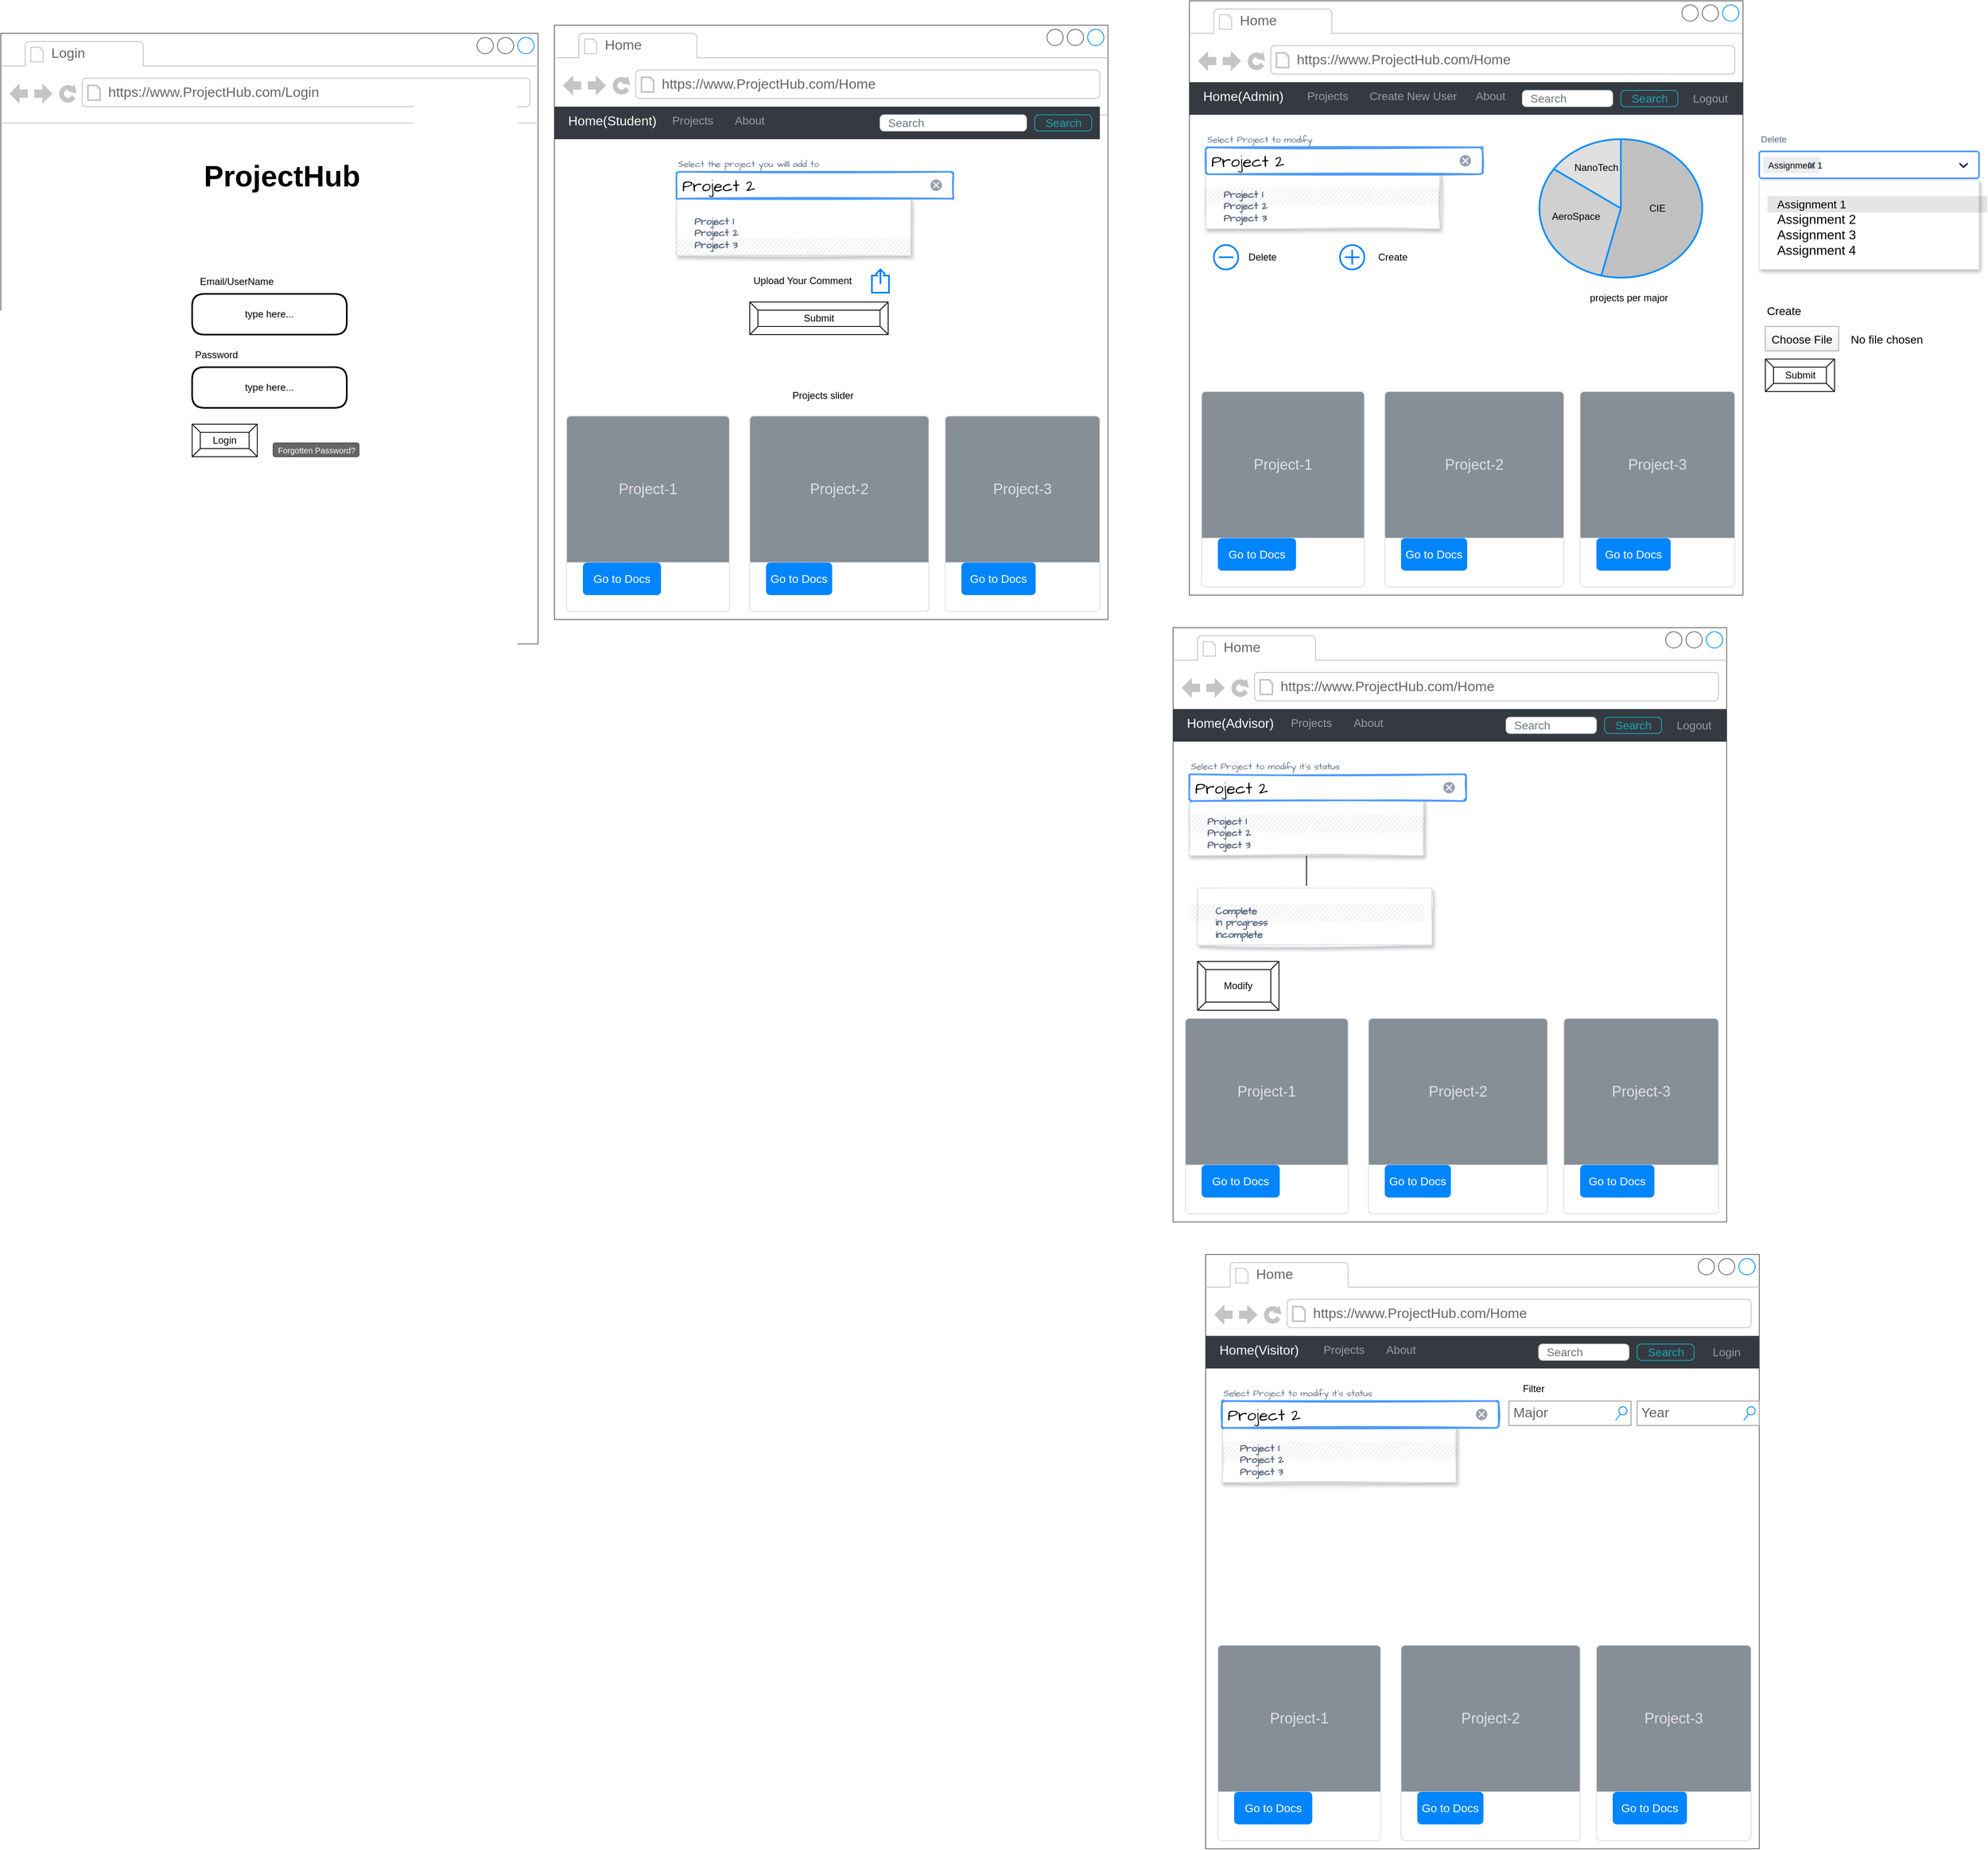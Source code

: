 <mxfile version="24.7.17">
  <diagram name="Page-1" id="FNET87YD45KoqOdpK1eA">
    <mxGraphModel dx="4590" dy="4380" grid="1" gridSize="10" guides="1" tooltips="1" connect="1" arrows="1" fold="1" page="1" pageScale="1" pageWidth="850" pageHeight="1100" math="0" shadow="0">
      <root>
        <mxCell id="0" />
        <mxCell id="1" parent="0" />
        <mxCell id="zHDnDTDPrJPbukV9H9nl-15" value="" style="strokeWidth=1;shadow=0;dashed=0;align=center;html=1;shape=mxgraph.mockup.containers.browserWindow;rSize=0;strokeColor=#666666;strokeColor2=#008cff;strokeColor3=#c4c4c4;mainText=,;recursiveResize=0;" vertex="1" parent="1">
          <mxGeometry x="190" y="130" width="660" height="750" as="geometry" />
        </mxCell>
        <mxCell id="zHDnDTDPrJPbukV9H9nl-16" value="Login" style="strokeWidth=1;shadow=0;dashed=0;align=center;html=1;shape=mxgraph.mockup.containers.anchor;fontSize=17;fontColor=#666666;align=left;whiteSpace=wrap;" vertex="1" parent="zHDnDTDPrJPbukV9H9nl-15">
          <mxGeometry x="60" y="12" width="110" height="26" as="geometry" />
        </mxCell>
        <mxCell id="zHDnDTDPrJPbukV9H9nl-17" value="https://www.ProjectHub.com/Login" style="strokeWidth=1;shadow=0;dashed=0;align=center;html=1;shape=mxgraph.mockup.containers.anchor;rSize=0;fontSize=17;fontColor=#666666;align=left;" vertex="1" parent="zHDnDTDPrJPbukV9H9nl-15">
          <mxGeometry x="130" y="60" width="250" height="26" as="geometry" />
        </mxCell>
        <mxCell id="zHDnDTDPrJPbukV9H9nl-22" value="type here..." style="html=1;strokeWidth=2;shape=manualInput;whiteSpace=wrap;rounded=1;size=0;arcSize=30;" vertex="1" parent="zHDnDTDPrJPbukV9H9nl-15">
          <mxGeometry x="235" y="320" width="190" height="50" as="geometry" />
        </mxCell>
        <mxCell id="zHDnDTDPrJPbukV9H9nl-23" value="&lt;font style=&quot;font-size: 36px;&quot;&gt;ProjectHub&lt;/font&gt;" style="text;strokeColor=none;fillColor=none;html=1;fontSize=24;fontStyle=1;verticalAlign=middle;align=center;" vertex="1" parent="zHDnDTDPrJPbukV9H9nl-15">
          <mxGeometry x="250" y="150" width="190" height="50" as="geometry" />
        </mxCell>
        <mxCell id="zHDnDTDPrJPbukV9H9nl-24" value="type here..." style="html=1;strokeWidth=2;shape=manualInput;whiteSpace=wrap;rounded=1;size=0;arcSize=30;" vertex="1" parent="zHDnDTDPrJPbukV9H9nl-15">
          <mxGeometry x="235" y="410" width="190" height="50" as="geometry" />
        </mxCell>
        <mxCell id="zHDnDTDPrJPbukV9H9nl-25" value="Email/UserName" style="text;html=1;align=center;verticalAlign=middle;whiteSpace=wrap;rounded=0;" vertex="1" parent="zHDnDTDPrJPbukV9H9nl-15">
          <mxGeometry x="260" y="290" width="60" height="30" as="geometry" />
        </mxCell>
        <mxCell id="zHDnDTDPrJPbukV9H9nl-26" value="Password" style="text;html=1;align=center;verticalAlign=middle;whiteSpace=wrap;rounded=0;" vertex="1" parent="zHDnDTDPrJPbukV9H9nl-15">
          <mxGeometry x="235" y="380" width="60" height="30" as="geometry" />
        </mxCell>
        <mxCell id="zHDnDTDPrJPbukV9H9nl-11" value="Login" style="labelPosition=center;verticalLabelPosition=middle;align=center;html=1;shape=mxgraph.basic.button;dx=10;whiteSpace=wrap;" vertex="1" parent="zHDnDTDPrJPbukV9H9nl-15">
          <mxGeometry x="235" y="480" width="80" height="40" as="geometry" />
        </mxCell>
        <mxCell id="zHDnDTDPrJPbukV9H9nl-30" value="Forgotten Password?" style="rounded=1;html=1;shadow=0;dashed=0;whiteSpace=wrap;fontSize=10;fillColor=#666666;align=center;strokeColor=#4D4D4D;fontColor=#ffffff;" vertex="1" parent="zHDnDTDPrJPbukV9H9nl-15">
          <mxGeometry x="334.5" y="503.12" width="105.5" height="16.88" as="geometry" />
        </mxCell>
        <mxCell id="zHDnDTDPrJPbukV9H9nl-35" value="" style="strokeWidth=1;shadow=0;dashed=0;align=center;html=1;shape=mxgraph.mockup.containers.browserWindow;rSize=0;strokeColor=#666666;strokeColor2=#008cff;strokeColor3=#c4c4c4;mainText=,;recursiveResize=0;" vertex="1" parent="1">
          <mxGeometry x="870" y="120" width="680" height="730" as="geometry" />
        </mxCell>
        <mxCell id="zHDnDTDPrJPbukV9H9nl-36" value="Home" style="strokeWidth=1;shadow=0;dashed=0;align=center;html=1;shape=mxgraph.mockup.containers.anchor;fontSize=17;fontColor=#666666;align=left;whiteSpace=wrap;" vertex="1" parent="zHDnDTDPrJPbukV9H9nl-35">
          <mxGeometry x="60" y="12" width="110" height="26" as="geometry" />
        </mxCell>
        <mxCell id="zHDnDTDPrJPbukV9H9nl-37" value="https://www.ProjectHub.com/Home" style="strokeWidth=1;shadow=0;dashed=0;align=center;html=1;shape=mxgraph.mockup.containers.anchor;rSize=0;fontSize=17;fontColor=#666666;align=left;" vertex="1" parent="zHDnDTDPrJPbukV9H9nl-35">
          <mxGeometry x="130" y="60" width="250" height="26" as="geometry" />
        </mxCell>
        <mxCell id="zHDnDTDPrJPbukV9H9nl-38" value="" style="html=1;shadow=0;dashed=0;fillColor=#343A40;strokeColor=none;fontSize=16;fontColor=#ffffff;align=left;spacing=15;" vertex="1" parent="zHDnDTDPrJPbukV9H9nl-35">
          <mxGeometry y="100" width="670" height="40" as="geometry" />
        </mxCell>
        <mxCell id="zHDnDTDPrJPbukV9H9nl-39" value="" style="swimlane;shape=mxgraph.bootstrap.anchor;strokeColor=none;fillColor=none;fontColor=#0085FC;fontStyle=0;childLayout=stackLayout;horizontal=0;startSize=0;horizontalStack=1;resizeParent=1;resizeParentMax=0;resizeLast=0;collapsible=0;marginBottom=0;whiteSpace=wrap;html=1;resizeWidth=0;" vertex="1" parent="zHDnDTDPrJPbukV9H9nl-38">
          <mxGeometry y="6.667" width="270" height="20" as="geometry" />
        </mxCell>
        <mxCell id="zHDnDTDPrJPbukV9H9nl-40" value="Home(Student)" style="text;strokeColor=none;align=left;verticalAlign=middle;spacingLeft=15;spacingRight=10;points=[[0,0.5],[1,0.5]];portConstraint=eastwest;rotatable=0;whiteSpace=wrap;html=1;fillColor=none;fontColor=#ffffff;fontSize=16;" vertex="1" parent="zHDnDTDPrJPbukV9H9nl-39">
          <mxGeometry width="130" height="20" as="geometry" />
        </mxCell>
        <mxCell id="zHDnDTDPrJPbukV9H9nl-42" value="Projects" style="text;strokeColor=none;align=center;verticalAlign=middle;spacingLeft=10;spacingRight=10;points=[[0,0.5],[1,0.5]];portConstraint=eastwest;rotatable=0;whiteSpace=wrap;html=1;fillColor=none;fontColor=#9A9DA0;fontSize=14;" vertex="1" parent="zHDnDTDPrJPbukV9H9nl-39">
          <mxGeometry x="130" width="80" height="20" as="geometry" />
        </mxCell>
        <mxCell id="zHDnDTDPrJPbukV9H9nl-44" value="About" style="text;strokeColor=none;align=center;verticalAlign=middle;spacingLeft=10;spacingRight=10;points=[[0,0.5],[1,0.5]];portConstraint=eastwest;rotatable=0;whiteSpace=wrap;html=1;fillColor=none;fontColor=#9A9DA0;fontSize=14;" vertex="1" parent="zHDnDTDPrJPbukV9H9nl-39">
          <mxGeometry x="210" width="60" height="20" as="geometry" />
        </mxCell>
        <mxCell id="zHDnDTDPrJPbukV9H9nl-45" value="Search" style="html=1;shadow=0;dashed=0;shape=mxgraph.bootstrap.rrect;rSize=5;fontSize=14;fontColor=#1CA5B8;strokeColor=#1CA5B8;fillColor=none;" vertex="1" parent="zHDnDTDPrJPbukV9H9nl-38">
          <mxGeometry x="1" width="70" height="20" relative="1" as="geometry">
            <mxPoint x="-80" y="10" as="offset" />
          </mxGeometry>
        </mxCell>
        <mxCell id="zHDnDTDPrJPbukV9H9nl-46" value="Search" style="html=1;shadow=0;dashed=0;shape=mxgraph.bootstrap.rrect;rSize=5;fontSize=14;fontColor=#6C767D;strokeColor=#CED4DA;fillColor=#ffffff;align=left;spacing=10;" vertex="1" parent="zHDnDTDPrJPbukV9H9nl-38">
          <mxGeometry x="1" width="180" height="20" relative="1" as="geometry">
            <mxPoint x="-270" y="10" as="offset" />
          </mxGeometry>
        </mxCell>
        <mxCell id="zHDnDTDPrJPbukV9H9nl-49" value="&lt;b&gt;&lt;font style=&quot;font-size: 20px&quot;&gt;Card title&lt;/font&gt;&lt;/b&gt;&lt;br style=&quot;font-size: 14px&quot;&gt;&lt;br style=&quot;font-size: 14px&quot;&gt;Some quick example text to build on the card title and make up the bulk of the card&#39;s content." style="html=1;shadow=0;dashed=0;shape=mxgraph.bootstrap.rrect;rSize=5;strokeColor=#DFDFDF;html=1;whiteSpace=wrap;fillColor=#ffffff;fontColor=#000000;verticalAlign=bottom;align=left;spacing=20;spacingBottom=50;fontSize=14;" vertex="1" parent="zHDnDTDPrJPbukV9H9nl-35">
          <mxGeometry x="15" y="480" width="200" height="240" as="geometry" />
        </mxCell>
        <mxCell id="zHDnDTDPrJPbukV9H9nl-50" value="Project-1" style="html=1;shadow=0;dashed=0;shape=mxgraph.bootstrap.topButton;rSize=5;perimeter=none;whiteSpace=wrap;fillColor=#868E96;strokeColor=#DFDFDF;fontColor=#DEE2E6;resizeWidth=1;fontSize=18;" vertex="1" parent="zHDnDTDPrJPbukV9H9nl-49">
          <mxGeometry width="200" height="180" relative="1" as="geometry" />
        </mxCell>
        <mxCell id="zHDnDTDPrJPbukV9H9nl-51" value="Go to Docs" style="html=1;shadow=0;dashed=0;shape=mxgraph.bootstrap.rrect;rSize=5;perimeter=none;whiteSpace=wrap;fillColor=#0085FC;strokeColor=none;fontColor=#ffffff;resizeWidth=1;fontSize=14;" vertex="1" parent="zHDnDTDPrJPbukV9H9nl-49">
          <mxGeometry y="1" width="96.0" height="40" relative="1" as="geometry">
            <mxPoint x="20" y="-60" as="offset" />
          </mxGeometry>
        </mxCell>
        <mxCell id="zHDnDTDPrJPbukV9H9nl-52" value="&lt;b&gt;&lt;font style=&quot;font-size: 20px&quot;&gt;Card title&lt;/font&gt;&lt;/b&gt;&lt;br style=&quot;font-size: 14px&quot;&gt;&lt;br style=&quot;font-size: 14px&quot;&gt;Some quick example text to build on the card title and make up the bulk of the card&#39;s content." style="html=1;shadow=0;dashed=0;shape=mxgraph.bootstrap.rrect;rSize=5;strokeColor=#DFDFDF;html=1;whiteSpace=wrap;fillColor=#ffffff;fontColor=#000000;verticalAlign=bottom;align=left;spacing=20;spacingBottom=50;fontSize=14;" vertex="1" parent="zHDnDTDPrJPbukV9H9nl-35">
          <mxGeometry x="240" y="480" width="220" height="240" as="geometry" />
        </mxCell>
        <mxCell id="zHDnDTDPrJPbukV9H9nl-53" value="Project-2" style="html=1;shadow=0;dashed=0;shape=mxgraph.bootstrap.topButton;rSize=5;perimeter=none;whiteSpace=wrap;fillColor=#868E96;strokeColor=#DFDFDF;fontColor=#DEE2E6;resizeWidth=1;fontSize=18;" vertex="1" parent="zHDnDTDPrJPbukV9H9nl-52">
          <mxGeometry width="220" height="180" relative="1" as="geometry" />
        </mxCell>
        <mxCell id="zHDnDTDPrJPbukV9H9nl-54" value="Go to Docs" style="html=1;shadow=0;dashed=0;shape=mxgraph.bootstrap.rrect;rSize=5;perimeter=none;whiteSpace=wrap;fillColor=#0085FC;strokeColor=none;fontColor=#ffffff;resizeWidth=1;fontSize=14;" vertex="1" parent="zHDnDTDPrJPbukV9H9nl-52">
          <mxGeometry y="1" width="81.231" height="40" relative="1" as="geometry">
            <mxPoint x="20" y="-60" as="offset" />
          </mxGeometry>
        </mxCell>
        <mxCell id="zHDnDTDPrJPbukV9H9nl-55" value="&lt;b&gt;&lt;font style=&quot;font-size: 20px&quot;&gt;Card title&lt;/font&gt;&lt;/b&gt;&lt;br style=&quot;font-size: 14px&quot;&gt;&lt;br style=&quot;font-size: 14px&quot;&gt;Some quick example text to build on the card title and make up the bulk of the card&#39;s content." style="html=1;shadow=0;dashed=0;shape=mxgraph.bootstrap.rrect;rSize=5;strokeColor=#DFDFDF;html=1;whiteSpace=wrap;fillColor=#ffffff;fontColor=#000000;verticalAlign=bottom;align=left;spacing=20;spacingBottom=50;fontSize=14;" vertex="1" parent="zHDnDTDPrJPbukV9H9nl-35">
          <mxGeometry x="480" y="480" width="190" height="240" as="geometry" />
        </mxCell>
        <mxCell id="zHDnDTDPrJPbukV9H9nl-56" value="Project-3" style="html=1;shadow=0;dashed=0;shape=mxgraph.bootstrap.topButton;rSize=5;perimeter=none;whiteSpace=wrap;fillColor=#868E96;strokeColor=#DFDFDF;fontColor=#DEE2E6;resizeWidth=1;fontSize=18;" vertex="1" parent="zHDnDTDPrJPbukV9H9nl-55">
          <mxGeometry width="190" height="180" relative="1" as="geometry" />
        </mxCell>
        <mxCell id="zHDnDTDPrJPbukV9H9nl-57" value="Go to Docs" style="html=1;shadow=0;dashed=0;shape=mxgraph.bootstrap.rrect;rSize=5;perimeter=none;whiteSpace=wrap;fillColor=#0085FC;strokeColor=none;fontColor=#ffffff;resizeWidth=1;fontSize=14;" vertex="1" parent="zHDnDTDPrJPbukV9H9nl-55">
          <mxGeometry y="1" width="91.2" height="40" relative="1" as="geometry">
            <mxPoint x="20" y="-60" as="offset" />
          </mxGeometry>
        </mxCell>
        <mxCell id="zHDnDTDPrJPbukV9H9nl-58" value="" style="html=1;verticalLabelPosition=bottom;align=center;labelBackgroundColor=#ffffff;verticalAlign=top;strokeWidth=2;strokeColor=#0080F0;shadow=0;dashed=0;shape=mxgraph.ios7.icons.share;" vertex="1" parent="zHDnDTDPrJPbukV9H9nl-35">
          <mxGeometry x="390" y="300" width="21" height="28.5" as="geometry" />
        </mxCell>
        <mxCell id="zHDnDTDPrJPbukV9H9nl-59" value="Upload Your Comment" style="text;html=1;align=center;verticalAlign=middle;whiteSpace=wrap;rounded=0;" vertex="1" parent="zHDnDTDPrJPbukV9H9nl-35">
          <mxGeometry x="240" y="294.25" width="130" height="40" as="geometry" />
        </mxCell>
        <mxCell id="zHDnDTDPrJPbukV9H9nl-62" value="Submit" style="labelPosition=center;verticalLabelPosition=middle;align=center;html=1;shape=mxgraph.basic.button;dx=10;whiteSpace=wrap;" vertex="1" parent="zHDnDTDPrJPbukV9H9nl-35">
          <mxGeometry x="240" y="340" width="170" height="40" as="geometry" />
        </mxCell>
        <mxCell id="zHDnDTDPrJPbukV9H9nl-74" value="&lt;font color=&quot;#596780&quot;&gt;&lt;b&gt;Project 1&lt;/b&gt;&lt;/font&gt;&lt;div&gt;&lt;div&gt;&lt;/div&gt;&lt;/div&gt;&lt;div&gt;&lt;font color=&quot;#596780&quot;&gt;&lt;b&gt;Project 2&lt;/b&gt;&lt;/font&gt;&lt;/div&gt;&lt;div&gt;&lt;font color=&quot;#596780&quot;&gt;&lt;b&gt;Project 3&lt;/b&gt;&lt;/font&gt;&lt;/div&gt;&lt;div&gt;&lt;font color=&quot;#596780&quot;&gt;&lt;b&gt;&lt;br&gt;&lt;/b&gt;&lt;/font&gt;&lt;/div&gt;" style="html=1;rounded=1;fillColor=#ffffff;strokeColor=#DFE1E5;fontSize=12;align=left;fontColor=#000000;shadow=1;arcSize=1;whiteSpace=wrap;spacing=2;verticalAlign=top;fontStyle=0;spacingLeft=20;spacingTop=15;sketch=1;hachureGap=4;pointerEvents=0;fontFamily=Architects Daughter;fontSource=https%3A%2F%2Ffonts.googleapis.com%2Fcss%3Ffamily%3DArchitects%2BDaughter;" vertex="1" parent="zHDnDTDPrJPbukV9H9nl-35">
          <mxGeometry x="149.998" y="213" width="287.692" height="70" as="geometry" />
        </mxCell>
        <mxCell id="zHDnDTDPrJPbukV9H9nl-75" value="" style="rounded=0;fillColor=#000000;strokeColor=none;html=1;opacity=10;resizeWidth=1;sketch=1;hachureGap=4;pointerEvents=0;fontFamily=Architects Daughter;fontSource=https%3A%2F%2Ffonts.googleapis.com%2Fcss%3Ffamily%3DArchitects%2BDaughter;fontSize=20;" vertex="1" parent="zHDnDTDPrJPbukV9H9nl-74">
          <mxGeometry width="287.692" height="20" relative="1" as="geometry">
            <mxPoint y="49" as="offset" />
          </mxGeometry>
        </mxCell>
        <mxCell id="zHDnDTDPrJPbukV9H9nl-72" value="Project 2" style="rounded=1;arcSize=9;fillColor=#ffffff;strokeColor=#4C9AFF;html=1;strokeWidth=2;spacingLeft=5;fontColor=#000000;align=left;sketch=1;hachureGap=4;pointerEvents=0;fontFamily=Architects Daughter;fontSource=https%3A%2F%2Ffonts.googleapis.com%2Fcss%3Ffamily%3DArchitects%2BDaughter;fontSize=20;" vertex="1" parent="zHDnDTDPrJPbukV9H9nl-35">
          <mxGeometry x="150" y="180" width="340" height="33" as="geometry" />
        </mxCell>
        <mxCell id="zHDnDTDPrJPbukV9H9nl-73" value="" style="html=1;shadow=0;dashed=0;shape=mxgraph.atlassian.close;fillColor=#97A0AF;strokeColor=none;sketch=0;hachureGap=4;pointerEvents=0;fontFamily=Architects Daughter;fontSource=https%3A%2F%2Ffonts.googleapis.com%2Fcss%3Ffamily%3DArchitects%2BDaughter;fontSize=20;" vertex="1" parent="zHDnDTDPrJPbukV9H9nl-72">
          <mxGeometry x="1" y="0.5" width="14" height="14" relative="1" as="geometry">
            <mxPoint x="-28" y="-7" as="offset" />
          </mxGeometry>
        </mxCell>
        <mxCell id="zHDnDTDPrJPbukV9H9nl-71" value="Select the project you willl add to" style="html=1;fillColor=none;strokeColor=none;fontSize=11;align=left;fontColor=#596780;whiteSpace=wrap;sketch=1;hachureGap=4;pointerEvents=0;fontFamily=Architects Daughter;fontSource=https%3A%2F%2Ffonts.googleapis.com%2Fcss%3Ffamily%3DArchitects%2BDaughter;" vertex="1" parent="zHDnDTDPrJPbukV9H9nl-35">
          <mxGeometry x="150" y="160" width="200" height="20" as="geometry" />
        </mxCell>
        <mxCell id="zHDnDTDPrJPbukV9H9nl-103" value="Projects slider" style="text;html=1;align=center;verticalAlign=middle;whiteSpace=wrap;rounded=0;" vertex="1" parent="zHDnDTDPrJPbukV9H9nl-35">
          <mxGeometry x="240" y="440" width="180" height="30" as="geometry" />
        </mxCell>
        <mxCell id="zHDnDTDPrJPbukV9H9nl-76" value="" style="strokeWidth=1;shadow=0;dashed=0;align=center;html=1;shape=mxgraph.mockup.containers.browserWindow;rSize=0;strokeColor=#666666;strokeColor2=#008cff;strokeColor3=#c4c4c4;mainText=,;recursiveResize=0;" vertex="1" parent="1">
          <mxGeometry x="1650" y="90" width="680" height="730" as="geometry" />
        </mxCell>
        <mxCell id="zHDnDTDPrJPbukV9H9nl-77" value="Home" style="strokeWidth=1;shadow=0;dashed=0;align=center;html=1;shape=mxgraph.mockup.containers.anchor;fontSize=17;fontColor=#666666;align=left;whiteSpace=wrap;" vertex="1" parent="zHDnDTDPrJPbukV9H9nl-76">
          <mxGeometry x="60" y="12" width="110" height="26" as="geometry" />
        </mxCell>
        <mxCell id="zHDnDTDPrJPbukV9H9nl-78" value="https://www.ProjectHub.com/Home" style="strokeWidth=1;shadow=0;dashed=0;align=center;html=1;shape=mxgraph.mockup.containers.anchor;rSize=0;fontSize=17;fontColor=#666666;align=left;" vertex="1" parent="zHDnDTDPrJPbukV9H9nl-76">
          <mxGeometry x="130" y="60" width="250" height="26" as="geometry" />
        </mxCell>
        <mxCell id="zHDnDTDPrJPbukV9H9nl-79" value="" style="html=1;shadow=0;dashed=0;fillColor=#343A40;strokeColor=none;fontSize=16;fontColor=#ffffff;align=left;spacing=15;" vertex="1" parent="zHDnDTDPrJPbukV9H9nl-76">
          <mxGeometry y="100" width="680" height="40" as="geometry" />
        </mxCell>
        <mxCell id="zHDnDTDPrJPbukV9H9nl-80" value="" style="swimlane;shape=mxgraph.bootstrap.anchor;strokeColor=none;fillColor=none;fontColor=#0085FC;fontStyle=0;childLayout=stackLayout;horizontal=0;startSize=0;horizontalStack=1;resizeParent=1;resizeParentMax=0;resizeLast=0;collapsible=0;marginBottom=0;whiteSpace=wrap;html=1;resizeWidth=0;" vertex="1" parent="zHDnDTDPrJPbukV9H9nl-79">
          <mxGeometry y="6.67" width="400" height="20" as="geometry" />
        </mxCell>
        <mxCell id="zHDnDTDPrJPbukV9H9nl-81" value="Home(Admin)" style="text;strokeColor=none;align=left;verticalAlign=middle;spacingLeft=15;spacingRight=10;points=[[0,0.5],[1,0.5]];portConstraint=eastwest;rotatable=0;whiteSpace=wrap;html=1;fillColor=none;fontColor=#ffffff;fontSize=16;" vertex="1" parent="zHDnDTDPrJPbukV9H9nl-80">
          <mxGeometry width="130" height="20" as="geometry" />
        </mxCell>
        <mxCell id="zHDnDTDPrJPbukV9H9nl-82" value="Projects" style="text;strokeColor=none;align=center;verticalAlign=middle;spacingLeft=10;spacingRight=10;points=[[0,0.5],[1,0.5]];portConstraint=eastwest;rotatable=0;whiteSpace=wrap;html=1;fillColor=none;fontColor=#9A9DA0;fontSize=14;" vertex="1" parent="zHDnDTDPrJPbukV9H9nl-80">
          <mxGeometry x="130" width="80" height="20" as="geometry" />
        </mxCell>
        <mxCell id="zHDnDTDPrJPbukV9H9nl-83" value="Create New User" style="text;strokeColor=none;align=center;verticalAlign=middle;spacingLeft=10;spacingRight=10;points=[[0,0.5],[1,0.5]];portConstraint=eastwest;rotatable=0;whiteSpace=wrap;html=1;fillColor=none;fontColor=#9A9DA0;fontSize=14;" vertex="1" parent="zHDnDTDPrJPbukV9H9nl-80">
          <mxGeometry x="210" width="130" height="20" as="geometry" />
        </mxCell>
        <mxCell id="zHDnDTDPrJPbukV9H9nl-110" value="About" style="text;strokeColor=none;align=center;verticalAlign=middle;spacingLeft=10;spacingRight=10;points=[[0,0.5],[1,0.5]];portConstraint=eastwest;rotatable=0;whiteSpace=wrap;html=1;fillColor=none;fontColor=#9A9DA0;fontSize=14;" vertex="1" parent="zHDnDTDPrJPbukV9H9nl-80">
          <mxGeometry x="340" width="60" height="20" as="geometry" />
        </mxCell>
        <mxCell id="zHDnDTDPrJPbukV9H9nl-85" value="Search" style="html=1;shadow=0;dashed=0;shape=mxgraph.bootstrap.rrect;rSize=5;fontSize=14;fontColor=#6C767D;strokeColor=#CED4DA;fillColor=#ffffff;align=left;spacing=10;" vertex="1" parent="zHDnDTDPrJPbukV9H9nl-79">
          <mxGeometry x="1" width="111" height="20" relative="1" as="geometry">
            <mxPoint x="-271" y="10" as="offset" />
          </mxGeometry>
        </mxCell>
        <mxCell id="zHDnDTDPrJPbukV9H9nl-104" value="Logout" style="text;strokeColor=none;align=center;verticalAlign=middle;spacingLeft=10;spacingRight=10;points=[[0,0.5],[1,0.5]];portConstraint=eastwest;rotatable=0;whiteSpace=wrap;html=1;fillColor=none;fontColor=#9A9DA0;fontSize=14;" vertex="1" parent="zHDnDTDPrJPbukV9H9nl-79">
          <mxGeometry x="610" y="9.997" width="60" height="20" as="geometry" />
        </mxCell>
        <mxCell id="zHDnDTDPrJPbukV9H9nl-84" value="Search" style="html=1;shadow=0;dashed=0;shape=mxgraph.bootstrap.rrect;rSize=5;fontSize=14;fontColor=#1CA5B8;strokeColor=#1CA5B8;fillColor=none;" vertex="1" parent="zHDnDTDPrJPbukV9H9nl-79">
          <mxGeometry x="1" width="70" height="20" relative="1" as="geometry">
            <mxPoint x="-150" y="10" as="offset" />
          </mxGeometry>
        </mxCell>
        <mxCell id="zHDnDTDPrJPbukV9H9nl-86" value="&lt;b&gt;&lt;font style=&quot;font-size: 20px&quot;&gt;Card title&lt;/font&gt;&lt;/b&gt;&lt;br style=&quot;font-size: 14px&quot;&gt;&lt;br style=&quot;font-size: 14px&quot;&gt;Some quick example text to build on the card title and make up the bulk of the card&#39;s content." style="html=1;shadow=0;dashed=0;shape=mxgraph.bootstrap.rrect;rSize=5;strokeColor=#DFDFDF;html=1;whiteSpace=wrap;fillColor=#ffffff;fontColor=#000000;verticalAlign=bottom;align=left;spacing=20;spacingBottom=50;fontSize=14;" vertex="1" parent="zHDnDTDPrJPbukV9H9nl-76">
          <mxGeometry x="15" y="480" width="200" height="240" as="geometry" />
        </mxCell>
        <mxCell id="zHDnDTDPrJPbukV9H9nl-87" value="Project-1" style="html=1;shadow=0;dashed=0;shape=mxgraph.bootstrap.topButton;rSize=5;perimeter=none;whiteSpace=wrap;fillColor=#868E96;strokeColor=#DFDFDF;fontColor=#DEE2E6;resizeWidth=1;fontSize=18;" vertex="1" parent="zHDnDTDPrJPbukV9H9nl-86">
          <mxGeometry width="200" height="180" relative="1" as="geometry" />
        </mxCell>
        <mxCell id="zHDnDTDPrJPbukV9H9nl-88" value="Go to Docs" style="html=1;shadow=0;dashed=0;shape=mxgraph.bootstrap.rrect;rSize=5;perimeter=none;whiteSpace=wrap;fillColor=#0085FC;strokeColor=none;fontColor=#ffffff;resizeWidth=1;fontSize=14;" vertex="1" parent="zHDnDTDPrJPbukV9H9nl-86">
          <mxGeometry y="1" width="96.0" height="40" relative="1" as="geometry">
            <mxPoint x="20" y="-60" as="offset" />
          </mxGeometry>
        </mxCell>
        <mxCell id="zHDnDTDPrJPbukV9H9nl-89" value="&lt;b&gt;&lt;font style=&quot;font-size: 20px&quot;&gt;Card title&lt;/font&gt;&lt;/b&gt;&lt;br style=&quot;font-size: 14px&quot;&gt;&lt;br style=&quot;font-size: 14px&quot;&gt;Some quick example text to build on the card title and make up the bulk of the card&#39;s content." style="html=1;shadow=0;dashed=0;shape=mxgraph.bootstrap.rrect;rSize=5;strokeColor=#DFDFDF;html=1;whiteSpace=wrap;fillColor=#ffffff;fontColor=#000000;verticalAlign=bottom;align=left;spacing=20;spacingBottom=50;fontSize=14;" vertex="1" parent="zHDnDTDPrJPbukV9H9nl-76">
          <mxGeometry x="240" y="480" width="220" height="240" as="geometry" />
        </mxCell>
        <mxCell id="zHDnDTDPrJPbukV9H9nl-90" value="Project-2" style="html=1;shadow=0;dashed=0;shape=mxgraph.bootstrap.topButton;rSize=5;perimeter=none;whiteSpace=wrap;fillColor=#868E96;strokeColor=#DFDFDF;fontColor=#DEE2E6;resizeWidth=1;fontSize=18;" vertex="1" parent="zHDnDTDPrJPbukV9H9nl-89">
          <mxGeometry width="220" height="180" relative="1" as="geometry" />
        </mxCell>
        <mxCell id="zHDnDTDPrJPbukV9H9nl-91" value="Go to Docs" style="html=1;shadow=0;dashed=0;shape=mxgraph.bootstrap.rrect;rSize=5;perimeter=none;whiteSpace=wrap;fillColor=#0085FC;strokeColor=none;fontColor=#ffffff;resizeWidth=1;fontSize=14;" vertex="1" parent="zHDnDTDPrJPbukV9H9nl-89">
          <mxGeometry y="1" width="81.231" height="40" relative="1" as="geometry">
            <mxPoint x="20" y="-60" as="offset" />
          </mxGeometry>
        </mxCell>
        <mxCell id="zHDnDTDPrJPbukV9H9nl-92" value="&lt;b&gt;&lt;font style=&quot;font-size: 20px&quot;&gt;Card title&lt;/font&gt;&lt;/b&gt;&lt;br style=&quot;font-size: 14px&quot;&gt;&lt;br style=&quot;font-size: 14px&quot;&gt;Some quick example text to build on the card title and make up the bulk of the card&#39;s content." style="html=1;shadow=0;dashed=0;shape=mxgraph.bootstrap.rrect;rSize=5;strokeColor=#DFDFDF;html=1;whiteSpace=wrap;fillColor=#ffffff;fontColor=#000000;verticalAlign=bottom;align=left;spacing=20;spacingBottom=50;fontSize=14;" vertex="1" parent="zHDnDTDPrJPbukV9H9nl-76">
          <mxGeometry x="480" y="480" width="190" height="240" as="geometry" />
        </mxCell>
        <mxCell id="zHDnDTDPrJPbukV9H9nl-93" value="Project-3" style="html=1;shadow=0;dashed=0;shape=mxgraph.bootstrap.topButton;rSize=5;perimeter=none;whiteSpace=wrap;fillColor=#868E96;strokeColor=#DFDFDF;fontColor=#DEE2E6;resizeWidth=1;fontSize=18;" vertex="1" parent="zHDnDTDPrJPbukV9H9nl-92">
          <mxGeometry width="190" height="180" relative="1" as="geometry" />
        </mxCell>
        <mxCell id="zHDnDTDPrJPbukV9H9nl-94" value="Go to Docs" style="html=1;shadow=0;dashed=0;shape=mxgraph.bootstrap.rrect;rSize=5;perimeter=none;whiteSpace=wrap;fillColor=#0085FC;strokeColor=none;fontColor=#ffffff;resizeWidth=1;fontSize=14;" vertex="1" parent="zHDnDTDPrJPbukV9H9nl-92">
          <mxGeometry y="1" width="91.2" height="40" relative="1" as="geometry">
            <mxPoint x="20" y="-60" as="offset" />
          </mxGeometry>
        </mxCell>
        <mxCell id="zHDnDTDPrJPbukV9H9nl-98" value="&lt;font color=&quot;#596780&quot;&gt;&lt;b&gt;Project 1&lt;/b&gt;&lt;/font&gt;&lt;div&gt;&lt;div&gt;&lt;/div&gt;&lt;/div&gt;&lt;div&gt;&lt;font color=&quot;#596780&quot;&gt;&lt;b&gt;Project 2&lt;/b&gt;&lt;/font&gt;&lt;/div&gt;&lt;div&gt;&lt;font color=&quot;#596780&quot;&gt;&lt;b&gt;Project 3&lt;/b&gt;&lt;/font&gt;&lt;/div&gt;&lt;div&gt;&lt;font color=&quot;#596780&quot;&gt;&lt;b&gt;&lt;br&gt;&lt;/b&gt;&lt;/font&gt;&lt;/div&gt;" style="html=1;rounded=1;fillColor=#ffffff;strokeColor=#DFE1E5;fontSize=12;align=left;fontColor=#000000;shadow=1;arcSize=1;whiteSpace=wrap;spacing=2;verticalAlign=top;fontStyle=0;spacingLeft=20;spacingTop=15;sketch=1;hachureGap=4;pointerEvents=0;fontFamily=Architects Daughter;fontSource=https%3A%2F%2Ffonts.googleapis.com%2Fcss%3Ffamily%3DArchitects%2BDaughter;" vertex="1" parent="zHDnDTDPrJPbukV9H9nl-76">
          <mxGeometry x="19.998" y="210" width="287.692" height="70" as="geometry" />
        </mxCell>
        <mxCell id="zHDnDTDPrJPbukV9H9nl-99" value="" style="rounded=0;fillColor=#000000;strokeColor=none;html=1;opacity=10;resizeWidth=1;sketch=1;hachureGap=4;pointerEvents=0;fontFamily=Architects Daughter;fontSource=https%3A%2F%2Ffonts.googleapis.com%2Fcss%3Ffamily%3DArchitects%2BDaughter;fontSize=20;" vertex="1" parent="zHDnDTDPrJPbukV9H9nl-98">
          <mxGeometry width="287.69" height="20" relative="1" as="geometry">
            <mxPoint y="20" as="offset" />
          </mxGeometry>
        </mxCell>
        <mxCell id="zHDnDTDPrJPbukV9H9nl-100" value="Project 2" style="rounded=1;arcSize=9;fillColor=#ffffff;strokeColor=#4C9AFF;html=1;strokeWidth=2;spacingLeft=5;fontColor=#000000;align=left;sketch=1;hachureGap=4;pointerEvents=0;fontFamily=Architects Daughter;fontSource=https%3A%2F%2Ffonts.googleapis.com%2Fcss%3Ffamily%3DArchitects%2BDaughter;fontSize=20;" vertex="1" parent="zHDnDTDPrJPbukV9H9nl-76">
          <mxGeometry x="20" y="180" width="340" height="33" as="geometry" />
        </mxCell>
        <mxCell id="zHDnDTDPrJPbukV9H9nl-101" value="" style="html=1;shadow=0;dashed=0;shape=mxgraph.atlassian.close;fillColor=#97A0AF;strokeColor=none;sketch=0;hachureGap=4;pointerEvents=0;fontFamily=Architects Daughter;fontSource=https%3A%2F%2Ffonts.googleapis.com%2Fcss%3Ffamily%3DArchitects%2BDaughter;fontSize=20;" vertex="1" parent="zHDnDTDPrJPbukV9H9nl-100">
          <mxGeometry x="1" y="0.5" width="14" height="14" relative="1" as="geometry">
            <mxPoint x="-28" y="-7" as="offset" />
          </mxGeometry>
        </mxCell>
        <mxCell id="zHDnDTDPrJPbukV9H9nl-102" value="Select Project to modify" style="html=1;fillColor=none;strokeColor=none;fontSize=11;align=left;fontColor=#596780;whiteSpace=wrap;sketch=1;hachureGap=4;pointerEvents=0;fontFamily=Architects Daughter;fontSource=https%3A%2F%2Ffonts.googleapis.com%2Fcss%3Ffamily%3DArchitects%2BDaughter;" vertex="1" parent="zHDnDTDPrJPbukV9H9nl-76">
          <mxGeometry x="20" y="160" width="200" height="20" as="geometry" />
        </mxCell>
        <mxCell id="zHDnDTDPrJPbukV9H9nl-105" value="" style="html=1;verticalLabelPosition=bottom;align=center;labelBackgroundColor=#ffffff;verticalAlign=top;strokeWidth=2;strokeColor=#0080F0;shadow=0;dashed=0;shape=mxgraph.ios7.icons.add;" vertex="1" parent="zHDnDTDPrJPbukV9H9nl-76">
          <mxGeometry x="185" y="300" width="30" height="30" as="geometry" />
        </mxCell>
        <mxCell id="zHDnDTDPrJPbukV9H9nl-106" value="" style="html=1;verticalLabelPosition=bottom;align=center;labelBackgroundColor=#ffffff;verticalAlign=top;strokeWidth=2;strokeColor=#0080F0;shadow=0;dashed=0;shape=mxgraph.ios7.icons.delete;" vertex="1" parent="zHDnDTDPrJPbukV9H9nl-76">
          <mxGeometry x="30" y="300" width="30" height="30" as="geometry" />
        </mxCell>
        <mxCell id="zHDnDTDPrJPbukV9H9nl-107" value="Delete" style="text;html=1;align=center;verticalAlign=middle;whiteSpace=wrap;rounded=0;" vertex="1" parent="zHDnDTDPrJPbukV9H9nl-76">
          <mxGeometry x="60" y="300" width="60" height="30" as="geometry" />
        </mxCell>
        <mxCell id="zHDnDTDPrJPbukV9H9nl-108" value="Create" style="text;html=1;align=center;verticalAlign=middle;whiteSpace=wrap;rounded=0;" vertex="1" parent="zHDnDTDPrJPbukV9H9nl-76">
          <mxGeometry x="220" y="300" width="60" height="30" as="geometry" />
        </mxCell>
        <mxCell id="zHDnDTDPrJPbukV9H9nl-116" value="" style="verticalLabelPosition=bottom;shadow=0;dashed=0;align=center;html=1;verticalAlign=top;strokeWidth=1;shape=mxgraph.mockup.graphics.pieChart;strokeColor=#008cff;parts=10,20,35;partColors=#e0e0e0,#d0d0d0,#c0c0c0,#b0b0b0,#a0a0a0;strokeWidth=2;" vertex="1" parent="zHDnDTDPrJPbukV9H9nl-76">
          <mxGeometry x="430" y="170" width="200" height="170" as="geometry" />
        </mxCell>
        <mxCell id="zHDnDTDPrJPbukV9H9nl-117" value="CIE" style="text;html=1;align=center;verticalAlign=middle;whiteSpace=wrap;rounded=0;" vertex="1" parent="zHDnDTDPrJPbukV9H9nl-76">
          <mxGeometry x="545" y="240" width="60" height="30" as="geometry" />
        </mxCell>
        <mxCell id="zHDnDTDPrJPbukV9H9nl-118" value="AeroSpace" style="text;html=1;align=center;verticalAlign=middle;whiteSpace=wrap;rounded=0;" vertex="1" parent="zHDnDTDPrJPbukV9H9nl-76">
          <mxGeometry x="445" y="250" width="60" height="30" as="geometry" />
        </mxCell>
        <mxCell id="zHDnDTDPrJPbukV9H9nl-119" value="NanoTech" style="text;html=1;align=center;verticalAlign=middle;whiteSpace=wrap;rounded=0;" vertex="1" parent="zHDnDTDPrJPbukV9H9nl-76">
          <mxGeometry x="470" y="190" width="60" height="30" as="geometry" />
        </mxCell>
        <mxCell id="zHDnDTDPrJPbukV9H9nl-120" value="projects per major" style="text;html=1;align=center;verticalAlign=middle;whiteSpace=wrap;rounded=0;" vertex="1" parent="zHDnDTDPrJPbukV9H9nl-76">
          <mxGeometry x="490" y="350" width="100" height="30" as="geometry" />
        </mxCell>
        <mxCell id="zHDnDTDPrJPbukV9H9nl-121" value="Delete" style="html=1;fillColor=none;strokeColor=none;fontSize=11;align=left;fontColor=#596780;whiteSpace=wrap;" vertex="1" parent="1">
          <mxGeometry x="2350" y="250" width="150" height="20" as="geometry" />
        </mxCell>
        <mxCell id="zHDnDTDPrJPbukV9H9nl-122" value="" style="rounded=1;arcSize=9;fillColor=#ffffff;strokeColor=#4C9AFF;html=1;strokeWidth=2;spacingLeft=30;fontColor=#000000;align=left" vertex="1" parent="1">
          <mxGeometry x="2350" y="275" width="270" height="33" as="geometry" />
        </mxCell>
        <mxCell id="zHDnDTDPrJPbukV9H9nl-123" value="" style="shape=step;whiteSpace=wrap;html=1;rounded=0;strokeColor=none;strokeWidth=2;fillColor=#0A1E43;gradientColor=none;fontFamily=Verdana;fontSize=14;fontColor=#000000;align=left;direction=south;size=0.65;" vertex="1" parent="zHDnDTDPrJPbukV9H9nl-122">
          <mxGeometry x="1" y="0.5" width="10" height="7" relative="1" as="geometry">
            <mxPoint x="-24" y="-3" as="offset" />
          </mxGeometry>
        </mxCell>
        <mxCell id="zHDnDTDPrJPbukV9H9nl-124" value="&lt;div&gt;Assignment 1&lt;/div&gt;" style="rounded=1;arcSize=9;fillColor=#ECEDF1;strokeColor=none;html=1;strokeWidth=2;spacingLeft=4;fontColor=#000000;align=left;fontSize=11" vertex="1" parent="zHDnDTDPrJPbukV9H9nl-122">
          <mxGeometry y="0.5" width="70" height="20" relative="1" as="geometry">
            <mxPoint x="5" y="-10" as="offset" />
          </mxGeometry>
        </mxCell>
        <mxCell id="zHDnDTDPrJPbukV9H9nl-125" value="" style="html=1;shadow=0;dashed=0;shape=mxgraph.atlassian.x;strokeColor=#58667F;strokeWidth=2" vertex="1" parent="zHDnDTDPrJPbukV9H9nl-124">
          <mxGeometry x="1" y="0.5" width="7" height="7" relative="1" as="geometry">
            <mxPoint x="-14" y="-3" as="offset" />
          </mxGeometry>
        </mxCell>
        <mxCell id="zHDnDTDPrJPbukV9H9nl-126" value="&lt;font style=&quot;font-size: 14px;&quot;&gt;Assignment 1&lt;/font&gt;&lt;div&gt;&lt;font size=&quot;3&quot;&gt;Assignment 2&lt;/font&gt;&lt;/div&gt;&lt;div&gt;&lt;font size=&quot;3&quot;&gt;&lt;span style=&quot;background-color: initial;&quot;&gt;Assignment 3&lt;/span&gt;&lt;br&gt;&lt;/font&gt;&lt;/div&gt;&lt;div&gt;&lt;font size=&quot;3&quot;&gt;Assignment 4&lt;/font&gt;&lt;br&gt;&lt;/div&gt;" style="html=1;rounded=1;fillColor=#ffffff;strokeColor=#DFE1E5;fontSize=12;align=left;fontColor=#000000;shadow=1;arcSize=1;whiteSpace=wrap;spacing=2;verticalAlign=top;fontStyle=0;spacingLeft=20;spacingTop=15;" vertex="1" parent="1">
          <mxGeometry x="2350" y="310" width="270" height="110" as="geometry" />
        </mxCell>
        <mxCell id="zHDnDTDPrJPbukV9H9nl-127" value="" style="rounded=0;fillColor=#000000;strokeColor=none;html=1;opacity=10;resizeWidth=1" vertex="1" parent="zHDnDTDPrJPbukV9H9nl-126">
          <mxGeometry width="270" height="20" relative="1" as="geometry">
            <mxPoint x="10" y="20" as="offset" />
          </mxGeometry>
        </mxCell>
        <mxCell id="zHDnDTDPrJPbukV9H9nl-129" value="Create" style="fillColor=none;strokeColor=none;align=left;fontSize=14;" vertex="1" parent="1">
          <mxGeometry x="2357.5" y="450" width="100" height="40" as="geometry" />
        </mxCell>
        <mxCell id="zHDnDTDPrJPbukV9H9nl-130" value="Choose File" style="fillColor=#FEFEFE;strokeColor=#AAAAAA;fontSize=14;gradientColor=#F0F0F0;" vertex="1" parent="1">
          <mxGeometry x="2357.5" y="490" width="90" height="30" as="geometry" />
        </mxCell>
        <mxCell id="zHDnDTDPrJPbukV9H9nl-131" value="No file chosen" style="fillColor=none;strokeColor=none;align=left;fontSize=14;spacing=5;" vertex="1" parent="1">
          <mxGeometry x="2457.5" y="490" width="100" height="30" as="geometry" />
        </mxCell>
        <mxCell id="zHDnDTDPrJPbukV9H9nl-132" value="Submit" style="labelPosition=center;verticalLabelPosition=middle;align=center;html=1;shape=mxgraph.basic.button;dx=10;whiteSpace=wrap;" vertex="1" parent="1">
          <mxGeometry x="2357.5" y="530" width="85" height="40" as="geometry" />
        </mxCell>
        <mxCell id="zHDnDTDPrJPbukV9H9nl-133" value="" style="strokeWidth=1;shadow=0;dashed=0;align=center;html=1;shape=mxgraph.mockup.containers.browserWindow;rSize=0;strokeColor=#666666;strokeColor2=#008cff;strokeColor3=#c4c4c4;mainText=,;recursiveResize=0;" vertex="1" parent="1">
          <mxGeometry x="1630" y="860" width="680" height="730" as="geometry" />
        </mxCell>
        <mxCell id="zHDnDTDPrJPbukV9H9nl-134" value="Home" style="strokeWidth=1;shadow=0;dashed=0;align=center;html=1;shape=mxgraph.mockup.containers.anchor;fontSize=17;fontColor=#666666;align=left;whiteSpace=wrap;" vertex="1" parent="zHDnDTDPrJPbukV9H9nl-133">
          <mxGeometry x="60" y="12" width="110" height="26" as="geometry" />
        </mxCell>
        <mxCell id="zHDnDTDPrJPbukV9H9nl-135" value="https://www.ProjectHub.com/Home" style="strokeWidth=1;shadow=0;dashed=0;align=center;html=1;shape=mxgraph.mockup.containers.anchor;rSize=0;fontSize=17;fontColor=#666666;align=left;" vertex="1" parent="zHDnDTDPrJPbukV9H9nl-133">
          <mxGeometry x="130" y="60" width="250" height="26" as="geometry" />
        </mxCell>
        <mxCell id="zHDnDTDPrJPbukV9H9nl-136" value="" style="html=1;shadow=0;dashed=0;fillColor=#343A40;strokeColor=none;fontSize=16;fontColor=#ffffff;align=left;spacing=15;" vertex="1" parent="zHDnDTDPrJPbukV9H9nl-133">
          <mxGeometry y="100" width="680" height="40" as="geometry" />
        </mxCell>
        <mxCell id="zHDnDTDPrJPbukV9H9nl-137" value="" style="swimlane;shape=mxgraph.bootstrap.anchor;strokeColor=none;fillColor=none;fontColor=#0085FC;fontStyle=0;childLayout=stackLayout;horizontal=0;startSize=0;horizontalStack=1;resizeParent=1;resizeParentMax=0;resizeLast=0;collapsible=0;marginBottom=0;whiteSpace=wrap;html=1;resizeWidth=0;" vertex="1" parent="zHDnDTDPrJPbukV9H9nl-136">
          <mxGeometry y="6.67" width="270" height="20" as="geometry" />
        </mxCell>
        <mxCell id="zHDnDTDPrJPbukV9H9nl-138" value="Home(Advisor)" style="text;strokeColor=none;align=left;verticalAlign=middle;spacingLeft=15;spacingRight=10;points=[[0,0.5],[1,0.5]];portConstraint=eastwest;rotatable=0;whiteSpace=wrap;html=1;fillColor=none;fontColor=#ffffff;fontSize=16;" vertex="1" parent="zHDnDTDPrJPbukV9H9nl-137">
          <mxGeometry width="130" height="20" as="geometry" />
        </mxCell>
        <mxCell id="zHDnDTDPrJPbukV9H9nl-139" value="Projects" style="text;strokeColor=none;align=center;verticalAlign=middle;spacingLeft=10;spacingRight=10;points=[[0,0.5],[1,0.5]];portConstraint=eastwest;rotatable=0;whiteSpace=wrap;html=1;fillColor=none;fontColor=#9A9DA0;fontSize=14;" vertex="1" parent="zHDnDTDPrJPbukV9H9nl-137">
          <mxGeometry x="130" width="80" height="20" as="geometry" />
        </mxCell>
        <mxCell id="zHDnDTDPrJPbukV9H9nl-141" value="About" style="text;strokeColor=none;align=center;verticalAlign=middle;spacingLeft=10;spacingRight=10;points=[[0,0.5],[1,0.5]];portConstraint=eastwest;rotatable=0;whiteSpace=wrap;html=1;fillColor=none;fontColor=#9A9DA0;fontSize=14;" vertex="1" parent="zHDnDTDPrJPbukV9H9nl-137">
          <mxGeometry x="210" width="60" height="20" as="geometry" />
        </mxCell>
        <mxCell id="zHDnDTDPrJPbukV9H9nl-142" value="Search" style="html=1;shadow=0;dashed=0;shape=mxgraph.bootstrap.rrect;rSize=5;fontSize=14;fontColor=#6C767D;strokeColor=#CED4DA;fillColor=#ffffff;align=left;spacing=10;" vertex="1" parent="zHDnDTDPrJPbukV9H9nl-136">
          <mxGeometry x="1" width="111" height="20" relative="1" as="geometry">
            <mxPoint x="-271" y="10" as="offset" />
          </mxGeometry>
        </mxCell>
        <mxCell id="zHDnDTDPrJPbukV9H9nl-143" value="Logout" style="text;strokeColor=none;align=center;verticalAlign=middle;spacingLeft=10;spacingRight=10;points=[[0,0.5],[1,0.5]];portConstraint=eastwest;rotatable=0;whiteSpace=wrap;html=1;fillColor=none;fontColor=#9A9DA0;fontSize=14;" vertex="1" parent="zHDnDTDPrJPbukV9H9nl-136">
          <mxGeometry x="610" y="9.997" width="60" height="20" as="geometry" />
        </mxCell>
        <mxCell id="zHDnDTDPrJPbukV9H9nl-144" value="Search" style="html=1;shadow=0;dashed=0;shape=mxgraph.bootstrap.rrect;rSize=5;fontSize=14;fontColor=#1CA5B8;strokeColor=#1CA5B8;fillColor=none;" vertex="1" parent="zHDnDTDPrJPbukV9H9nl-136">
          <mxGeometry x="1" width="70" height="20" relative="1" as="geometry">
            <mxPoint x="-150" y="10" as="offset" />
          </mxGeometry>
        </mxCell>
        <mxCell id="zHDnDTDPrJPbukV9H9nl-145" value="&lt;b&gt;&lt;font style=&quot;font-size: 20px&quot;&gt;Card title&lt;/font&gt;&lt;/b&gt;&lt;br style=&quot;font-size: 14px&quot;&gt;&lt;br style=&quot;font-size: 14px&quot;&gt;Some quick example text to build on the card title and make up the bulk of the card&#39;s content." style="html=1;shadow=0;dashed=0;shape=mxgraph.bootstrap.rrect;rSize=5;strokeColor=#DFDFDF;html=1;whiteSpace=wrap;fillColor=#ffffff;fontColor=#000000;verticalAlign=bottom;align=left;spacing=20;spacingBottom=50;fontSize=14;" vertex="1" parent="zHDnDTDPrJPbukV9H9nl-133">
          <mxGeometry x="15" y="480" width="200" height="240" as="geometry" />
        </mxCell>
        <mxCell id="zHDnDTDPrJPbukV9H9nl-146" value="Project-1" style="html=1;shadow=0;dashed=0;shape=mxgraph.bootstrap.topButton;rSize=5;perimeter=none;whiteSpace=wrap;fillColor=#868E96;strokeColor=#DFDFDF;fontColor=#DEE2E6;resizeWidth=1;fontSize=18;" vertex="1" parent="zHDnDTDPrJPbukV9H9nl-145">
          <mxGeometry width="200" height="180" relative="1" as="geometry" />
        </mxCell>
        <mxCell id="zHDnDTDPrJPbukV9H9nl-147" value="Go to Docs" style="html=1;shadow=0;dashed=0;shape=mxgraph.bootstrap.rrect;rSize=5;perimeter=none;whiteSpace=wrap;fillColor=#0085FC;strokeColor=none;fontColor=#ffffff;resizeWidth=1;fontSize=14;" vertex="1" parent="zHDnDTDPrJPbukV9H9nl-145">
          <mxGeometry y="1" width="96.0" height="40" relative="1" as="geometry">
            <mxPoint x="20" y="-60" as="offset" />
          </mxGeometry>
        </mxCell>
        <mxCell id="zHDnDTDPrJPbukV9H9nl-148" value="&lt;b&gt;&lt;font style=&quot;font-size: 20px&quot;&gt;Card title&lt;/font&gt;&lt;/b&gt;&lt;br style=&quot;font-size: 14px&quot;&gt;&lt;br style=&quot;font-size: 14px&quot;&gt;Some quick example text to build on the card title and make up the bulk of the card&#39;s content." style="html=1;shadow=0;dashed=0;shape=mxgraph.bootstrap.rrect;rSize=5;strokeColor=#DFDFDF;html=1;whiteSpace=wrap;fillColor=#ffffff;fontColor=#000000;verticalAlign=bottom;align=left;spacing=20;spacingBottom=50;fontSize=14;" vertex="1" parent="zHDnDTDPrJPbukV9H9nl-133">
          <mxGeometry x="240" y="480" width="220" height="240" as="geometry" />
        </mxCell>
        <mxCell id="zHDnDTDPrJPbukV9H9nl-149" value="Project-2" style="html=1;shadow=0;dashed=0;shape=mxgraph.bootstrap.topButton;rSize=5;perimeter=none;whiteSpace=wrap;fillColor=#868E96;strokeColor=#DFDFDF;fontColor=#DEE2E6;resizeWidth=1;fontSize=18;" vertex="1" parent="zHDnDTDPrJPbukV9H9nl-148">
          <mxGeometry width="220" height="180" relative="1" as="geometry" />
        </mxCell>
        <mxCell id="zHDnDTDPrJPbukV9H9nl-150" value="Go to Docs" style="html=1;shadow=0;dashed=0;shape=mxgraph.bootstrap.rrect;rSize=5;perimeter=none;whiteSpace=wrap;fillColor=#0085FC;strokeColor=none;fontColor=#ffffff;resizeWidth=1;fontSize=14;" vertex="1" parent="zHDnDTDPrJPbukV9H9nl-148">
          <mxGeometry y="1" width="81.231" height="40" relative="1" as="geometry">
            <mxPoint x="20" y="-60" as="offset" />
          </mxGeometry>
        </mxCell>
        <mxCell id="zHDnDTDPrJPbukV9H9nl-151" value="&lt;b&gt;&lt;font style=&quot;font-size: 20px&quot;&gt;Card title&lt;/font&gt;&lt;/b&gt;&lt;br style=&quot;font-size: 14px&quot;&gt;&lt;br style=&quot;font-size: 14px&quot;&gt;Some quick example text to build on the card title and make up the bulk of the card&#39;s content." style="html=1;shadow=0;dashed=0;shape=mxgraph.bootstrap.rrect;rSize=5;strokeColor=#DFDFDF;html=1;whiteSpace=wrap;fillColor=#ffffff;fontColor=#000000;verticalAlign=bottom;align=left;spacing=20;spacingBottom=50;fontSize=14;" vertex="1" parent="zHDnDTDPrJPbukV9H9nl-133">
          <mxGeometry x="480" y="480" width="190" height="240" as="geometry" />
        </mxCell>
        <mxCell id="zHDnDTDPrJPbukV9H9nl-152" value="Project-3" style="html=1;shadow=0;dashed=0;shape=mxgraph.bootstrap.topButton;rSize=5;perimeter=none;whiteSpace=wrap;fillColor=#868E96;strokeColor=#DFDFDF;fontColor=#DEE2E6;resizeWidth=1;fontSize=18;" vertex="1" parent="zHDnDTDPrJPbukV9H9nl-151">
          <mxGeometry width="190" height="180" relative="1" as="geometry" />
        </mxCell>
        <mxCell id="zHDnDTDPrJPbukV9H9nl-153" value="Go to Docs" style="html=1;shadow=0;dashed=0;shape=mxgraph.bootstrap.rrect;rSize=5;perimeter=none;whiteSpace=wrap;fillColor=#0085FC;strokeColor=none;fontColor=#ffffff;resizeWidth=1;fontSize=14;" vertex="1" parent="zHDnDTDPrJPbukV9H9nl-151">
          <mxGeometry y="1" width="91.2" height="40" relative="1" as="geometry">
            <mxPoint x="20" y="-60" as="offset" />
          </mxGeometry>
        </mxCell>
        <mxCell id="zHDnDTDPrJPbukV9H9nl-171" value="" style="edgeStyle=orthogonalEdgeStyle;rounded=0;orthogonalLoop=1;jettySize=auto;html=1;" edge="1" parent="zHDnDTDPrJPbukV9H9nl-133" source="zHDnDTDPrJPbukV9H9nl-154" target="zHDnDTDPrJPbukV9H9nl-170">
          <mxGeometry relative="1" as="geometry" />
        </mxCell>
        <mxCell id="zHDnDTDPrJPbukV9H9nl-154" value="&lt;font color=&quot;#596780&quot;&gt;&lt;b&gt;Project 1&lt;/b&gt;&lt;/font&gt;&lt;div&gt;&lt;div&gt;&lt;/div&gt;&lt;/div&gt;&lt;div&gt;&lt;font color=&quot;#596780&quot;&gt;&lt;b&gt;Project 2&lt;/b&gt;&lt;/font&gt;&lt;/div&gt;&lt;div&gt;&lt;font color=&quot;#596780&quot;&gt;&lt;b&gt;Project 3&lt;/b&gt;&lt;/font&gt;&lt;/div&gt;&lt;div&gt;&lt;font color=&quot;#596780&quot;&gt;&lt;b&gt;&lt;br&gt;&lt;/b&gt;&lt;/font&gt;&lt;/div&gt;" style="html=1;rounded=1;fillColor=#ffffff;strokeColor=#DFE1E5;fontSize=12;align=left;fontColor=#000000;shadow=1;arcSize=1;whiteSpace=wrap;spacing=2;verticalAlign=top;fontStyle=0;spacingLeft=20;spacingTop=15;sketch=1;hachureGap=4;pointerEvents=0;fontFamily=Architects Daughter;fontSource=https%3A%2F%2Ffonts.googleapis.com%2Fcss%3Ffamily%3DArchitects%2BDaughter;" vertex="1" parent="zHDnDTDPrJPbukV9H9nl-133">
          <mxGeometry x="19.998" y="210" width="287.692" height="70" as="geometry" />
        </mxCell>
        <mxCell id="zHDnDTDPrJPbukV9H9nl-155" value="" style="rounded=0;fillColor=#000000;strokeColor=none;html=1;opacity=10;resizeWidth=1;sketch=1;hachureGap=4;pointerEvents=0;fontFamily=Architects Daughter;fontSource=https%3A%2F%2Ffonts.googleapis.com%2Fcss%3Ffamily%3DArchitects%2BDaughter;fontSize=20;" vertex="1" parent="zHDnDTDPrJPbukV9H9nl-154">
          <mxGeometry width="287.69" height="20" relative="1" as="geometry">
            <mxPoint y="20" as="offset" />
          </mxGeometry>
        </mxCell>
        <mxCell id="zHDnDTDPrJPbukV9H9nl-156" value="Project 2" style="rounded=1;arcSize=9;fillColor=#ffffff;strokeColor=#4C9AFF;html=1;strokeWidth=2;spacingLeft=5;fontColor=#000000;align=left;sketch=1;hachureGap=4;pointerEvents=0;fontFamily=Architects Daughter;fontSource=https%3A%2F%2Ffonts.googleapis.com%2Fcss%3Ffamily%3DArchitects%2BDaughter;fontSize=20;" vertex="1" parent="zHDnDTDPrJPbukV9H9nl-133">
          <mxGeometry x="20" y="180" width="340" height="33" as="geometry" />
        </mxCell>
        <mxCell id="zHDnDTDPrJPbukV9H9nl-157" value="" style="html=1;shadow=0;dashed=0;shape=mxgraph.atlassian.close;fillColor=#97A0AF;strokeColor=none;sketch=0;hachureGap=4;pointerEvents=0;fontFamily=Architects Daughter;fontSource=https%3A%2F%2Ffonts.googleapis.com%2Fcss%3Ffamily%3DArchitects%2BDaughter;fontSize=20;" vertex="1" parent="zHDnDTDPrJPbukV9H9nl-156">
          <mxGeometry x="1" y="0.5" width="14" height="14" relative="1" as="geometry">
            <mxPoint x="-28" y="-7" as="offset" />
          </mxGeometry>
        </mxCell>
        <mxCell id="zHDnDTDPrJPbukV9H9nl-158" value="Select Project to modify it&#39;s status" style="html=1;fillColor=none;strokeColor=none;fontSize=11;align=left;fontColor=#596780;whiteSpace=wrap;sketch=1;hachureGap=4;pointerEvents=0;fontFamily=Architects Daughter;fontSource=https%3A%2F%2Ffonts.googleapis.com%2Fcss%3Ffamily%3DArchitects%2BDaughter;" vertex="1" parent="zHDnDTDPrJPbukV9H9nl-133">
          <mxGeometry x="20" y="160" width="200" height="20" as="geometry" />
        </mxCell>
        <mxCell id="zHDnDTDPrJPbukV9H9nl-168" value="Modify" style="labelPosition=center;verticalLabelPosition=middle;align=center;html=1;shape=mxgraph.basic.button;dx=10;whiteSpace=wrap;" vertex="1" parent="zHDnDTDPrJPbukV9H9nl-133">
          <mxGeometry x="30" y="410" width="100" height="60" as="geometry" />
        </mxCell>
        <mxCell id="zHDnDTDPrJPbukV9H9nl-169" value="&lt;font color=&quot;#596780&quot;&gt;&lt;b&gt;Complete&lt;/b&gt;&lt;/font&gt;&lt;div&gt;&lt;font color=&quot;#596780&quot;&gt;&lt;b&gt;in progress&lt;/b&gt;&lt;/font&gt;&lt;/div&gt;&lt;div&gt;&lt;font color=&quot;#596780&quot;&gt;&lt;b&gt;incomplete&lt;/b&gt;&lt;/font&gt;&lt;/div&gt;" style="html=1;rounded=1;fillColor=#ffffff;strokeColor=#DFE1E5;fontSize=12;align=left;fontColor=#000000;shadow=1;arcSize=1;whiteSpace=wrap;spacing=2;verticalAlign=top;fontStyle=0;spacingLeft=20;spacingTop=15;sketch=1;hachureGap=4;pointerEvents=0;fontFamily=Architects Daughter;fontSource=https%3A%2F%2Ffonts.googleapis.com%2Fcss%3Ffamily%3DArchitects%2BDaughter;" vertex="1" parent="zHDnDTDPrJPbukV9H9nl-133">
          <mxGeometry x="29.998" y="320" width="287.692" height="70" as="geometry" />
        </mxCell>
        <mxCell id="zHDnDTDPrJPbukV9H9nl-170" value="" style="rounded=0;fillColor=#000000;strokeColor=none;html=1;opacity=10;resizeWidth=1;sketch=1;hachureGap=4;pointerEvents=0;fontFamily=Architects Daughter;fontSource=https%3A%2F%2Ffonts.googleapis.com%2Fcss%3Ffamily%3DArchitects%2BDaughter;fontSize=20;" vertex="1" parent="zHDnDTDPrJPbukV9H9nl-169">
          <mxGeometry width="287.69" height="20" relative="1" as="geometry">
            <mxPoint x="-10" y="20" as="offset" />
          </mxGeometry>
        </mxCell>
        <mxCell id="zHDnDTDPrJPbukV9H9nl-172" value="" style="strokeWidth=1;shadow=0;dashed=0;align=center;html=1;shape=mxgraph.mockup.containers.browserWindow;rSize=0;strokeColor=#666666;strokeColor2=#008cff;strokeColor3=#c4c4c4;mainText=,;recursiveResize=0;" vertex="1" parent="1">
          <mxGeometry x="1670" y="1630" width="680" height="730" as="geometry" />
        </mxCell>
        <mxCell id="zHDnDTDPrJPbukV9H9nl-173" value="Home" style="strokeWidth=1;shadow=0;dashed=0;align=center;html=1;shape=mxgraph.mockup.containers.anchor;fontSize=17;fontColor=#666666;align=left;whiteSpace=wrap;" vertex="1" parent="zHDnDTDPrJPbukV9H9nl-172">
          <mxGeometry x="60" y="12" width="110" height="26" as="geometry" />
        </mxCell>
        <mxCell id="zHDnDTDPrJPbukV9H9nl-174" value="https://www.ProjectHub.com/Home" style="strokeWidth=1;shadow=0;dashed=0;align=center;html=1;shape=mxgraph.mockup.containers.anchor;rSize=0;fontSize=17;fontColor=#666666;align=left;" vertex="1" parent="zHDnDTDPrJPbukV9H9nl-172">
          <mxGeometry x="130" y="60" width="250" height="26" as="geometry" />
        </mxCell>
        <mxCell id="zHDnDTDPrJPbukV9H9nl-175" value="" style="html=1;shadow=0;dashed=0;fillColor=#343A40;strokeColor=none;fontSize=16;fontColor=#ffffff;align=left;spacing=15;" vertex="1" parent="zHDnDTDPrJPbukV9H9nl-172">
          <mxGeometry y="100" width="680" height="40" as="geometry" />
        </mxCell>
        <mxCell id="zHDnDTDPrJPbukV9H9nl-176" value="" style="swimlane;shape=mxgraph.bootstrap.anchor;strokeColor=none;fillColor=none;fontColor=#0085FC;fontStyle=0;childLayout=stackLayout;horizontal=0;startSize=0;horizontalStack=1;resizeParent=1;resizeParentMax=0;resizeLast=0;collapsible=0;marginBottom=0;whiteSpace=wrap;html=1;resizeWidth=0;" vertex="1" parent="zHDnDTDPrJPbukV9H9nl-175">
          <mxGeometry y="6.67" width="270" height="20" as="geometry" />
        </mxCell>
        <mxCell id="zHDnDTDPrJPbukV9H9nl-177" value="Home(Visitor)" style="text;strokeColor=none;align=left;verticalAlign=middle;spacingLeft=15;spacingRight=10;points=[[0,0.5],[1,0.5]];portConstraint=eastwest;rotatable=0;whiteSpace=wrap;html=1;fillColor=none;fontColor=#ffffff;fontSize=16;" vertex="1" parent="zHDnDTDPrJPbukV9H9nl-176">
          <mxGeometry width="130" height="20" as="geometry" />
        </mxCell>
        <mxCell id="zHDnDTDPrJPbukV9H9nl-178" value="Projects" style="text;strokeColor=none;align=center;verticalAlign=middle;spacingLeft=10;spacingRight=10;points=[[0,0.5],[1,0.5]];portConstraint=eastwest;rotatable=0;whiteSpace=wrap;html=1;fillColor=none;fontColor=#9A9DA0;fontSize=14;" vertex="1" parent="zHDnDTDPrJPbukV9H9nl-176">
          <mxGeometry x="130" width="80" height="20" as="geometry" />
        </mxCell>
        <mxCell id="zHDnDTDPrJPbukV9H9nl-179" value="About" style="text;strokeColor=none;align=center;verticalAlign=middle;spacingLeft=10;spacingRight=10;points=[[0,0.5],[1,0.5]];portConstraint=eastwest;rotatable=0;whiteSpace=wrap;html=1;fillColor=none;fontColor=#9A9DA0;fontSize=14;" vertex="1" parent="zHDnDTDPrJPbukV9H9nl-176">
          <mxGeometry x="210" width="60" height="20" as="geometry" />
        </mxCell>
        <mxCell id="zHDnDTDPrJPbukV9H9nl-180" value="Search" style="html=1;shadow=0;dashed=0;shape=mxgraph.bootstrap.rrect;rSize=5;fontSize=14;fontColor=#6C767D;strokeColor=#CED4DA;fillColor=#ffffff;align=left;spacing=10;" vertex="1" parent="zHDnDTDPrJPbukV9H9nl-175">
          <mxGeometry x="1" width="111" height="20" relative="1" as="geometry">
            <mxPoint x="-271" y="10" as="offset" />
          </mxGeometry>
        </mxCell>
        <mxCell id="zHDnDTDPrJPbukV9H9nl-181" value="Login" style="text;strokeColor=none;align=center;verticalAlign=middle;spacingLeft=10;spacingRight=10;points=[[0,0.5],[1,0.5]];portConstraint=eastwest;rotatable=0;whiteSpace=wrap;html=1;fillColor=none;fontColor=#9A9DA0;fontSize=14;" vertex="1" parent="zHDnDTDPrJPbukV9H9nl-175">
          <mxGeometry x="610" y="9.997" width="60" height="20" as="geometry" />
        </mxCell>
        <mxCell id="zHDnDTDPrJPbukV9H9nl-182" value="Search" style="html=1;shadow=0;dashed=0;shape=mxgraph.bootstrap.rrect;rSize=5;fontSize=14;fontColor=#1CA5B8;strokeColor=#1CA5B8;fillColor=none;" vertex="1" parent="zHDnDTDPrJPbukV9H9nl-175">
          <mxGeometry x="1" width="70" height="20" relative="1" as="geometry">
            <mxPoint x="-150" y="10" as="offset" />
          </mxGeometry>
        </mxCell>
        <mxCell id="zHDnDTDPrJPbukV9H9nl-183" value="&lt;b&gt;&lt;font style=&quot;font-size: 20px&quot;&gt;Card title&lt;/font&gt;&lt;/b&gt;&lt;br style=&quot;font-size: 14px&quot;&gt;&lt;br style=&quot;font-size: 14px&quot;&gt;Some quick example text to build on the card title and make up the bulk of the card&#39;s content." style="html=1;shadow=0;dashed=0;shape=mxgraph.bootstrap.rrect;rSize=5;strokeColor=#DFDFDF;html=1;whiteSpace=wrap;fillColor=#ffffff;fontColor=#000000;verticalAlign=bottom;align=left;spacing=20;spacingBottom=50;fontSize=14;" vertex="1" parent="zHDnDTDPrJPbukV9H9nl-172">
          <mxGeometry x="15" y="480" width="200" height="240" as="geometry" />
        </mxCell>
        <mxCell id="zHDnDTDPrJPbukV9H9nl-184" value="Project-1" style="html=1;shadow=0;dashed=0;shape=mxgraph.bootstrap.topButton;rSize=5;perimeter=none;whiteSpace=wrap;fillColor=#868E96;strokeColor=#DFDFDF;fontColor=#DEE2E6;resizeWidth=1;fontSize=18;" vertex="1" parent="zHDnDTDPrJPbukV9H9nl-183">
          <mxGeometry width="200" height="180" relative="1" as="geometry" />
        </mxCell>
        <mxCell id="zHDnDTDPrJPbukV9H9nl-185" value="Go to Docs" style="html=1;shadow=0;dashed=0;shape=mxgraph.bootstrap.rrect;rSize=5;perimeter=none;whiteSpace=wrap;fillColor=#0085FC;strokeColor=none;fontColor=#ffffff;resizeWidth=1;fontSize=14;" vertex="1" parent="zHDnDTDPrJPbukV9H9nl-183">
          <mxGeometry y="1" width="96.0" height="40" relative="1" as="geometry">
            <mxPoint x="20" y="-60" as="offset" />
          </mxGeometry>
        </mxCell>
        <mxCell id="zHDnDTDPrJPbukV9H9nl-186" value="&lt;b&gt;&lt;font style=&quot;font-size: 20px&quot;&gt;Card title&lt;/font&gt;&lt;/b&gt;&lt;br style=&quot;font-size: 14px&quot;&gt;&lt;br style=&quot;font-size: 14px&quot;&gt;Some quick example text to build on the card title and make up the bulk of the card&#39;s content." style="html=1;shadow=0;dashed=0;shape=mxgraph.bootstrap.rrect;rSize=5;strokeColor=#DFDFDF;html=1;whiteSpace=wrap;fillColor=#ffffff;fontColor=#000000;verticalAlign=bottom;align=left;spacing=20;spacingBottom=50;fontSize=14;" vertex="1" parent="zHDnDTDPrJPbukV9H9nl-172">
          <mxGeometry x="240" y="480" width="220" height="240" as="geometry" />
        </mxCell>
        <mxCell id="zHDnDTDPrJPbukV9H9nl-187" value="Project-2" style="html=1;shadow=0;dashed=0;shape=mxgraph.bootstrap.topButton;rSize=5;perimeter=none;whiteSpace=wrap;fillColor=#868E96;strokeColor=#DFDFDF;fontColor=#DEE2E6;resizeWidth=1;fontSize=18;" vertex="1" parent="zHDnDTDPrJPbukV9H9nl-186">
          <mxGeometry width="220" height="180" relative="1" as="geometry" />
        </mxCell>
        <mxCell id="zHDnDTDPrJPbukV9H9nl-188" value="Go to Docs" style="html=1;shadow=0;dashed=0;shape=mxgraph.bootstrap.rrect;rSize=5;perimeter=none;whiteSpace=wrap;fillColor=#0085FC;strokeColor=none;fontColor=#ffffff;resizeWidth=1;fontSize=14;" vertex="1" parent="zHDnDTDPrJPbukV9H9nl-186">
          <mxGeometry y="1" width="81.231" height="40" relative="1" as="geometry">
            <mxPoint x="20" y="-60" as="offset" />
          </mxGeometry>
        </mxCell>
        <mxCell id="zHDnDTDPrJPbukV9H9nl-189" value="&lt;b&gt;&lt;font style=&quot;font-size: 20px&quot;&gt;Card title&lt;/font&gt;&lt;/b&gt;&lt;br style=&quot;font-size: 14px&quot;&gt;&lt;br style=&quot;font-size: 14px&quot;&gt;Some quick example text to build on the card title and make up the bulk of the card&#39;s content." style="html=1;shadow=0;dashed=0;shape=mxgraph.bootstrap.rrect;rSize=5;strokeColor=#DFDFDF;html=1;whiteSpace=wrap;fillColor=#ffffff;fontColor=#000000;verticalAlign=bottom;align=left;spacing=20;spacingBottom=50;fontSize=14;" vertex="1" parent="zHDnDTDPrJPbukV9H9nl-172">
          <mxGeometry x="480" y="480" width="190" height="240" as="geometry" />
        </mxCell>
        <mxCell id="zHDnDTDPrJPbukV9H9nl-190" value="Project-3" style="html=1;shadow=0;dashed=0;shape=mxgraph.bootstrap.topButton;rSize=5;perimeter=none;whiteSpace=wrap;fillColor=#868E96;strokeColor=#DFDFDF;fontColor=#DEE2E6;resizeWidth=1;fontSize=18;" vertex="1" parent="zHDnDTDPrJPbukV9H9nl-189">
          <mxGeometry width="190" height="180" relative="1" as="geometry" />
        </mxCell>
        <mxCell id="zHDnDTDPrJPbukV9H9nl-191" value="Go to Docs" style="html=1;shadow=0;dashed=0;shape=mxgraph.bootstrap.rrect;rSize=5;perimeter=none;whiteSpace=wrap;fillColor=#0085FC;strokeColor=none;fontColor=#ffffff;resizeWidth=1;fontSize=14;" vertex="1" parent="zHDnDTDPrJPbukV9H9nl-189">
          <mxGeometry y="1" width="91.2" height="40" relative="1" as="geometry">
            <mxPoint x="20" y="-60" as="offset" />
          </mxGeometry>
        </mxCell>
        <mxCell id="zHDnDTDPrJPbukV9H9nl-193" value="&lt;font color=&quot;#596780&quot;&gt;&lt;b&gt;Project 1&lt;/b&gt;&lt;/font&gt;&lt;div&gt;&lt;div&gt;&lt;/div&gt;&lt;/div&gt;&lt;div&gt;&lt;font color=&quot;#596780&quot;&gt;&lt;b&gt;Project 2&lt;/b&gt;&lt;/font&gt;&lt;/div&gt;&lt;div&gt;&lt;font color=&quot;#596780&quot;&gt;&lt;b&gt;Project 3&lt;/b&gt;&lt;/font&gt;&lt;/div&gt;&lt;div&gt;&lt;font color=&quot;#596780&quot;&gt;&lt;b&gt;&lt;br&gt;&lt;/b&gt;&lt;/font&gt;&lt;/div&gt;" style="html=1;rounded=1;fillColor=#ffffff;strokeColor=#DFE1E5;fontSize=12;align=left;fontColor=#000000;shadow=1;arcSize=1;whiteSpace=wrap;spacing=2;verticalAlign=top;fontStyle=0;spacingLeft=20;spacingTop=15;sketch=1;hachureGap=4;pointerEvents=0;fontFamily=Architects Daughter;fontSource=https%3A%2F%2Ffonts.googleapis.com%2Fcss%3Ffamily%3DArchitects%2BDaughter;" vertex="1" parent="zHDnDTDPrJPbukV9H9nl-172">
          <mxGeometry x="19.998" y="210" width="287.692" height="70" as="geometry" />
        </mxCell>
        <mxCell id="zHDnDTDPrJPbukV9H9nl-194" value="" style="rounded=0;fillColor=#000000;strokeColor=none;html=1;opacity=10;resizeWidth=1;sketch=1;hachureGap=4;pointerEvents=0;fontFamily=Architects Daughter;fontSource=https%3A%2F%2Ffonts.googleapis.com%2Fcss%3Ffamily%3DArchitects%2BDaughter;fontSize=20;" vertex="1" parent="zHDnDTDPrJPbukV9H9nl-193">
          <mxGeometry width="287.69" height="20" relative="1" as="geometry">
            <mxPoint y="20" as="offset" />
          </mxGeometry>
        </mxCell>
        <mxCell id="zHDnDTDPrJPbukV9H9nl-195" value="Project 2" style="rounded=1;arcSize=9;fillColor=#ffffff;strokeColor=#4C9AFF;html=1;strokeWidth=2;spacingLeft=5;fontColor=#000000;align=left;sketch=1;hachureGap=4;pointerEvents=0;fontFamily=Architects Daughter;fontSource=https%3A%2F%2Ffonts.googleapis.com%2Fcss%3Ffamily%3DArchitects%2BDaughter;fontSize=20;" vertex="1" parent="zHDnDTDPrJPbukV9H9nl-172">
          <mxGeometry x="20" y="180" width="340" height="33" as="geometry" />
        </mxCell>
        <mxCell id="zHDnDTDPrJPbukV9H9nl-196" value="" style="html=1;shadow=0;dashed=0;shape=mxgraph.atlassian.close;fillColor=#97A0AF;strokeColor=none;sketch=0;hachureGap=4;pointerEvents=0;fontFamily=Architects Daughter;fontSource=https%3A%2F%2Ffonts.googleapis.com%2Fcss%3Ffamily%3DArchitects%2BDaughter;fontSize=20;" vertex="1" parent="zHDnDTDPrJPbukV9H9nl-195">
          <mxGeometry x="1" y="0.5" width="14" height="14" relative="1" as="geometry">
            <mxPoint x="-28" y="-7" as="offset" />
          </mxGeometry>
        </mxCell>
        <mxCell id="zHDnDTDPrJPbukV9H9nl-197" value="Select Project to modify it&#39;s status" style="html=1;fillColor=none;strokeColor=none;fontSize=11;align=left;fontColor=#596780;whiteSpace=wrap;sketch=1;hachureGap=4;pointerEvents=0;fontFamily=Architects Daughter;fontSource=https%3A%2F%2Ffonts.googleapis.com%2Fcss%3Ffamily%3DArchitects%2BDaughter;" vertex="1" parent="zHDnDTDPrJPbukV9H9nl-172">
          <mxGeometry x="20" y="160" width="200" height="20" as="geometry" />
        </mxCell>
        <mxCell id="zHDnDTDPrJPbukV9H9nl-205" value="Year" style="strokeWidth=1;shadow=0;dashed=0;align=center;html=1;shape=mxgraph.mockup.forms.searchBox;strokeColor=#999999;mainText=;strokeColor2=#008cff;fontColor=#666666;fontSize=17;align=left;spacingLeft=3;whiteSpace=wrap;" vertex="1" parent="zHDnDTDPrJPbukV9H9nl-172">
          <mxGeometry x="530" y="180" width="150" height="30" as="geometry" />
        </mxCell>
        <mxCell id="zHDnDTDPrJPbukV9H9nl-201" value="Major" style="strokeWidth=1;shadow=0;dashed=0;align=center;html=1;shape=mxgraph.mockup.forms.searchBox;strokeColor=#999999;mainText=;strokeColor2=#008cff;fontColor=#666666;fontSize=17;align=left;spacingLeft=3;whiteSpace=wrap;" vertex="1" parent="zHDnDTDPrJPbukV9H9nl-172">
          <mxGeometry x="372.5" y="180" width="150" height="30" as="geometry" />
        </mxCell>
        <mxCell id="zHDnDTDPrJPbukV9H9nl-206" value="Filter" style="text;html=1;align=center;verticalAlign=middle;whiteSpace=wrap;rounded=0;" vertex="1" parent="zHDnDTDPrJPbukV9H9nl-172">
          <mxGeometry x="372.5" y="150" width="60" height="30" as="geometry" />
        </mxCell>
      </root>
    </mxGraphModel>
  </diagram>
</mxfile>
